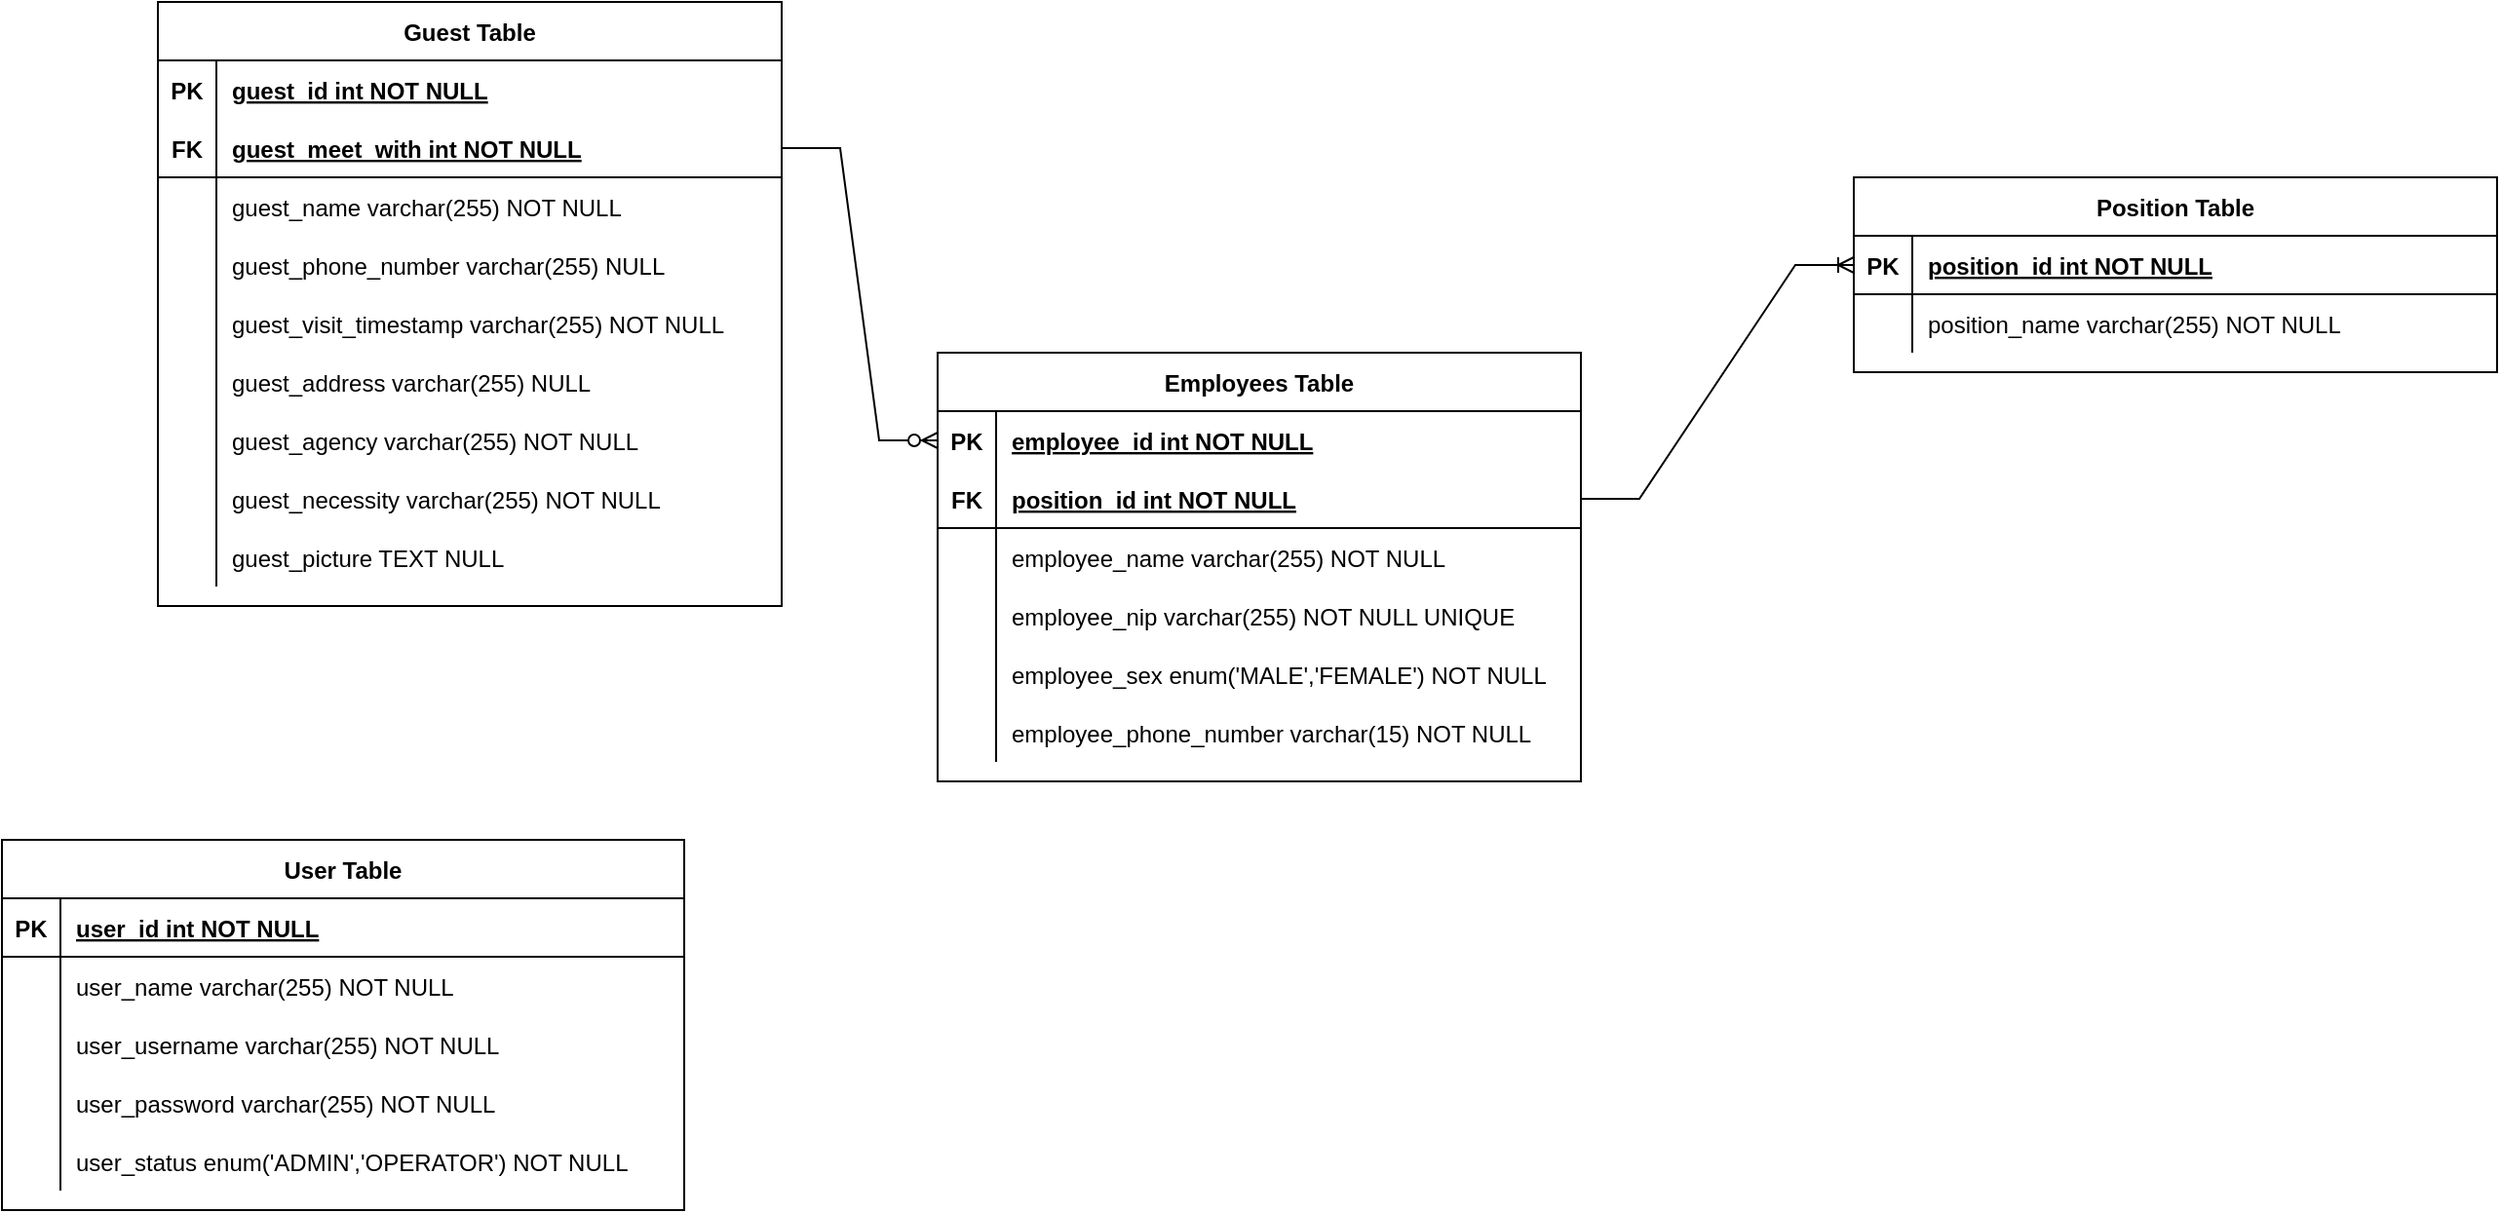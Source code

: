 <mxfile version="16.1.2" type="device"><diagram id="R2lEEEUBdFMjLlhIrx00" name="Page-1"><mxGraphModel dx="1038" dy="1749" grid="1" gridSize="10" guides="1" tooltips="1" connect="1" arrows="1" fold="1" page="1" pageScale="1" pageWidth="850" pageHeight="1100" math="0" shadow="0" extFonts="Permanent Marker^https://fonts.googleapis.com/css?family=Permanent+Marker"><root><mxCell id="0"/><mxCell id="1" parent="0"/><mxCell id="C-vyLk0tnHw3VtMMgP7b-23" value="Guest Table" style="shape=table;startSize=30;container=1;collapsible=1;childLayout=tableLayout;fixedRows=1;rowLines=0;fontStyle=1;align=center;resizeLast=1;" parent="1" vertex="1"><mxGeometry x="160" y="-40" width="320" height="310" as="geometry"/></mxCell><mxCell id="C-vyLk0tnHw3VtMMgP7b-24" value="" style="shape=partialRectangle;collapsible=0;dropTarget=0;pointerEvents=0;fillColor=none;points=[[0,0.5],[1,0.5]];portConstraint=eastwest;top=0;left=0;right=0;bottom=1;strokeColor=none;" parent="C-vyLk0tnHw3VtMMgP7b-23" vertex="1"><mxGeometry y="30" width="320" height="30" as="geometry"/></mxCell><mxCell id="C-vyLk0tnHw3VtMMgP7b-25" value="PK" style="shape=partialRectangle;overflow=hidden;connectable=0;fillColor=none;top=0;left=0;bottom=0;right=0;fontStyle=1;" parent="C-vyLk0tnHw3VtMMgP7b-24" vertex="1"><mxGeometry width="30" height="30" as="geometry"><mxRectangle width="30" height="30" as="alternateBounds"/></mxGeometry></mxCell><mxCell id="C-vyLk0tnHw3VtMMgP7b-26" value="guest_id int NOT NULL " style="shape=partialRectangle;overflow=hidden;connectable=0;fillColor=none;top=0;left=0;bottom=0;right=0;align=left;spacingLeft=6;fontStyle=5;" parent="C-vyLk0tnHw3VtMMgP7b-24" vertex="1"><mxGeometry x="30" width="290" height="30" as="geometry"><mxRectangle width="290" height="30" as="alternateBounds"/></mxGeometry></mxCell><mxCell id="HK_UZgQSpYT1aTBtfreS-29" value="" style="shape=partialRectangle;collapsible=0;dropTarget=0;pointerEvents=0;fillColor=none;points=[[0,0.5],[1,0.5]];portConstraint=eastwest;top=0;left=0;right=0;bottom=1;" parent="C-vyLk0tnHw3VtMMgP7b-23" vertex="1"><mxGeometry y="60" width="320" height="30" as="geometry"/></mxCell><mxCell id="HK_UZgQSpYT1aTBtfreS-30" value="FK" style="shape=partialRectangle;overflow=hidden;connectable=0;fillColor=none;top=0;left=0;bottom=0;right=0;fontStyle=1;" parent="HK_UZgQSpYT1aTBtfreS-29" vertex="1"><mxGeometry width="30" height="30" as="geometry"><mxRectangle width="30" height="30" as="alternateBounds"/></mxGeometry></mxCell><mxCell id="HK_UZgQSpYT1aTBtfreS-31" value="guest_meet_with int NOT NULL " style="shape=partialRectangle;overflow=hidden;connectable=0;fillColor=none;top=0;left=0;bottom=0;right=0;align=left;spacingLeft=6;fontStyle=5;" parent="HK_UZgQSpYT1aTBtfreS-29" vertex="1"><mxGeometry x="30" width="290" height="30" as="geometry"><mxRectangle width="290" height="30" as="alternateBounds"/></mxGeometry></mxCell><mxCell id="C-vyLk0tnHw3VtMMgP7b-27" value="" style="shape=partialRectangle;collapsible=0;dropTarget=0;pointerEvents=0;fillColor=none;points=[[0,0.5],[1,0.5]];portConstraint=eastwest;top=0;left=0;right=0;bottom=0;" parent="C-vyLk0tnHw3VtMMgP7b-23" vertex="1"><mxGeometry y="90" width="320" height="30" as="geometry"/></mxCell><mxCell id="C-vyLk0tnHw3VtMMgP7b-28" value="" style="shape=partialRectangle;overflow=hidden;connectable=0;fillColor=none;top=0;left=0;bottom=0;right=0;" parent="C-vyLk0tnHw3VtMMgP7b-27" vertex="1"><mxGeometry width="30" height="30" as="geometry"><mxRectangle width="30" height="30" as="alternateBounds"/></mxGeometry></mxCell><mxCell id="C-vyLk0tnHw3VtMMgP7b-29" value="guest_name varchar(255) NOT NULL" style="shape=partialRectangle;overflow=hidden;connectable=0;fillColor=none;top=0;left=0;bottom=0;right=0;align=left;spacingLeft=6;" parent="C-vyLk0tnHw3VtMMgP7b-27" vertex="1"><mxGeometry x="30" width="290" height="30" as="geometry"><mxRectangle width="290" height="30" as="alternateBounds"/></mxGeometry></mxCell><mxCell id="9Rk0JQRb_jS9_imWP2Y2-21" value="" style="shape=partialRectangle;collapsible=0;dropTarget=0;pointerEvents=0;fillColor=none;points=[[0,0.5],[1,0.5]];portConstraint=eastwest;top=0;left=0;right=0;bottom=0;" parent="C-vyLk0tnHw3VtMMgP7b-23" vertex="1"><mxGeometry y="120" width="320" height="30" as="geometry"/></mxCell><mxCell id="9Rk0JQRb_jS9_imWP2Y2-22" value="" style="shape=partialRectangle;overflow=hidden;connectable=0;fillColor=none;top=0;left=0;bottom=0;right=0;" parent="9Rk0JQRb_jS9_imWP2Y2-21" vertex="1"><mxGeometry width="30" height="30" as="geometry"><mxRectangle width="30" height="30" as="alternateBounds"/></mxGeometry></mxCell><mxCell id="9Rk0JQRb_jS9_imWP2Y2-23" value="guest_phone_number varchar(255) NULL" style="shape=partialRectangle;overflow=hidden;connectable=0;fillColor=none;top=0;left=0;bottom=0;right=0;align=left;spacingLeft=6;" parent="9Rk0JQRb_jS9_imWP2Y2-21" vertex="1"><mxGeometry x="30" width="290" height="30" as="geometry"><mxRectangle width="290" height="30" as="alternateBounds"/></mxGeometry></mxCell><mxCell id="9Rk0JQRb_jS9_imWP2Y2-24" value="" style="shape=partialRectangle;collapsible=0;dropTarget=0;pointerEvents=0;fillColor=none;points=[[0,0.5],[1,0.5]];portConstraint=eastwest;top=0;left=0;right=0;bottom=0;" parent="C-vyLk0tnHw3VtMMgP7b-23" vertex="1"><mxGeometry y="150" width="320" height="30" as="geometry"/></mxCell><mxCell id="9Rk0JQRb_jS9_imWP2Y2-25" value="" style="shape=partialRectangle;overflow=hidden;connectable=0;fillColor=none;top=0;left=0;bottom=0;right=0;" parent="9Rk0JQRb_jS9_imWP2Y2-24" vertex="1"><mxGeometry width="30" height="30" as="geometry"><mxRectangle width="30" height="30" as="alternateBounds"/></mxGeometry></mxCell><mxCell id="9Rk0JQRb_jS9_imWP2Y2-26" value="guest_visit_timestamp varchar(255) NOT NULL" style="shape=partialRectangle;overflow=hidden;connectable=0;fillColor=none;top=0;left=0;bottom=0;right=0;align=left;spacingLeft=6;" parent="9Rk0JQRb_jS9_imWP2Y2-24" vertex="1"><mxGeometry x="30" width="290" height="30" as="geometry"><mxRectangle width="290" height="30" as="alternateBounds"/></mxGeometry></mxCell><mxCell id="9Rk0JQRb_jS9_imWP2Y2-33" value="" style="shape=partialRectangle;collapsible=0;dropTarget=0;pointerEvents=0;fillColor=none;points=[[0,0.5],[1,0.5]];portConstraint=eastwest;top=0;left=0;right=0;bottom=0;" parent="C-vyLk0tnHw3VtMMgP7b-23" vertex="1"><mxGeometry y="180" width="320" height="30" as="geometry"/></mxCell><mxCell id="9Rk0JQRb_jS9_imWP2Y2-34" value="" style="shape=partialRectangle;overflow=hidden;connectable=0;fillColor=none;top=0;left=0;bottom=0;right=0;" parent="9Rk0JQRb_jS9_imWP2Y2-33" vertex="1"><mxGeometry width="30" height="30" as="geometry"><mxRectangle width="30" height="30" as="alternateBounds"/></mxGeometry></mxCell><mxCell id="9Rk0JQRb_jS9_imWP2Y2-35" value="guest_address varchar(255) NULL" style="shape=partialRectangle;overflow=hidden;connectable=0;fillColor=none;top=0;left=0;bottom=0;right=0;align=left;spacingLeft=6;" parent="9Rk0JQRb_jS9_imWP2Y2-33" vertex="1"><mxGeometry x="30" width="290" height="30" as="geometry"><mxRectangle width="290" height="30" as="alternateBounds"/></mxGeometry></mxCell><mxCell id="9Rk0JQRb_jS9_imWP2Y2-36" value="" style="shape=partialRectangle;collapsible=0;dropTarget=0;pointerEvents=0;fillColor=none;points=[[0,0.5],[1,0.5]];portConstraint=eastwest;top=0;left=0;right=0;bottom=0;" parent="C-vyLk0tnHw3VtMMgP7b-23" vertex="1"><mxGeometry y="210" width="320" height="30" as="geometry"/></mxCell><mxCell id="9Rk0JQRb_jS9_imWP2Y2-37" value="" style="shape=partialRectangle;overflow=hidden;connectable=0;fillColor=none;top=0;left=0;bottom=0;right=0;" parent="9Rk0JQRb_jS9_imWP2Y2-36" vertex="1"><mxGeometry width="30" height="30" as="geometry"><mxRectangle width="30" height="30" as="alternateBounds"/></mxGeometry></mxCell><mxCell id="9Rk0JQRb_jS9_imWP2Y2-38" value="guest_agency varchar(255) NOT NULL" style="shape=partialRectangle;overflow=hidden;connectable=0;fillColor=none;top=0;left=0;bottom=0;right=0;align=left;spacingLeft=6;" parent="9Rk0JQRb_jS9_imWP2Y2-36" vertex="1"><mxGeometry x="30" width="290" height="30" as="geometry"><mxRectangle width="290" height="30" as="alternateBounds"/></mxGeometry></mxCell><mxCell id="9Rk0JQRb_jS9_imWP2Y2-39" value="" style="shape=partialRectangle;collapsible=0;dropTarget=0;pointerEvents=0;fillColor=none;points=[[0,0.5],[1,0.5]];portConstraint=eastwest;top=0;left=0;right=0;bottom=0;" parent="C-vyLk0tnHw3VtMMgP7b-23" vertex="1"><mxGeometry y="240" width="320" height="30" as="geometry"/></mxCell><mxCell id="9Rk0JQRb_jS9_imWP2Y2-40" value="" style="shape=partialRectangle;overflow=hidden;connectable=0;fillColor=none;top=0;left=0;bottom=0;right=0;" parent="9Rk0JQRb_jS9_imWP2Y2-39" vertex="1"><mxGeometry width="30" height="30" as="geometry"><mxRectangle width="30" height="30" as="alternateBounds"/></mxGeometry></mxCell><mxCell id="9Rk0JQRb_jS9_imWP2Y2-41" value="guest_necessity varchar(255) NOT NULL" style="shape=partialRectangle;overflow=hidden;connectable=0;fillColor=none;top=0;left=0;bottom=0;right=0;align=left;spacingLeft=6;" parent="9Rk0JQRb_jS9_imWP2Y2-39" vertex="1"><mxGeometry x="30" width="290" height="30" as="geometry"><mxRectangle width="290" height="30" as="alternateBounds"/></mxGeometry></mxCell><mxCell id="DB9TPiTvy4Sb0AAfskwA-1" value="" style="shape=partialRectangle;collapsible=0;dropTarget=0;pointerEvents=0;fillColor=none;points=[[0,0.5],[1,0.5]];portConstraint=eastwest;top=0;left=0;right=0;bottom=0;" parent="C-vyLk0tnHw3VtMMgP7b-23" vertex="1"><mxGeometry y="270" width="320" height="30" as="geometry"/></mxCell><mxCell id="DB9TPiTvy4Sb0AAfskwA-2" value="" style="shape=partialRectangle;overflow=hidden;connectable=0;fillColor=none;top=0;left=0;bottom=0;right=0;" parent="DB9TPiTvy4Sb0AAfskwA-1" vertex="1"><mxGeometry width="30" height="30" as="geometry"><mxRectangle width="30" height="30" as="alternateBounds"/></mxGeometry></mxCell><mxCell id="DB9TPiTvy4Sb0AAfskwA-3" value="guest_picture TEXT NULL" style="shape=partialRectangle;overflow=hidden;connectable=0;fillColor=none;top=0;left=0;bottom=0;right=0;align=left;spacingLeft=6;" parent="DB9TPiTvy4Sb0AAfskwA-1" vertex="1"><mxGeometry x="30" width="290" height="30" as="geometry"><mxRectangle width="290" height="30" as="alternateBounds"/></mxGeometry></mxCell><mxCell id="9Rk0JQRb_jS9_imWP2Y2-1" value="Employees Table" style="shape=table;startSize=30;container=1;collapsible=1;childLayout=tableLayout;fixedRows=1;rowLines=0;fontStyle=1;align=center;resizeLast=1;" parent="1" vertex="1"><mxGeometry x="560" y="140" width="330" height="220" as="geometry"/></mxCell><mxCell id="9Rk0JQRb_jS9_imWP2Y2-2" value="" style="shape=partialRectangle;collapsible=0;dropTarget=0;pointerEvents=0;fillColor=none;points=[[0,0.5],[1,0.5]];portConstraint=eastwest;top=0;left=0;right=0;bottom=1;strokeColor=none;" parent="9Rk0JQRb_jS9_imWP2Y2-1" vertex="1"><mxGeometry y="30" width="330" height="30" as="geometry"/></mxCell><mxCell id="9Rk0JQRb_jS9_imWP2Y2-3" value="PK" style="shape=partialRectangle;overflow=hidden;connectable=0;fillColor=none;top=0;left=0;bottom=0;right=0;fontStyle=1;" parent="9Rk0JQRb_jS9_imWP2Y2-2" vertex="1"><mxGeometry width="30" height="30" as="geometry"><mxRectangle width="30" height="30" as="alternateBounds"/></mxGeometry></mxCell><mxCell id="9Rk0JQRb_jS9_imWP2Y2-4" value="employee_id int NOT NULL " style="shape=partialRectangle;overflow=hidden;connectable=0;fillColor=none;top=0;left=0;bottom=0;right=0;align=left;spacingLeft=6;fontStyle=5;" parent="9Rk0JQRb_jS9_imWP2Y2-2" vertex="1"><mxGeometry x="30" width="300" height="30" as="geometry"><mxRectangle width="300" height="30" as="alternateBounds"/></mxGeometry></mxCell><mxCell id="HK_UZgQSpYT1aTBtfreS-32" value="" style="shape=partialRectangle;collapsible=0;dropTarget=0;pointerEvents=0;fillColor=none;points=[[0,0.5],[1,0.5]];portConstraint=eastwest;top=0;left=0;right=0;bottom=1;" parent="9Rk0JQRb_jS9_imWP2Y2-1" vertex="1"><mxGeometry y="60" width="330" height="30" as="geometry"/></mxCell><mxCell id="HK_UZgQSpYT1aTBtfreS-33" value="FK" style="shape=partialRectangle;overflow=hidden;connectable=0;fillColor=none;top=0;left=0;bottom=0;right=0;fontStyle=1;" parent="HK_UZgQSpYT1aTBtfreS-32" vertex="1"><mxGeometry width="30" height="30" as="geometry"><mxRectangle width="30" height="30" as="alternateBounds"/></mxGeometry></mxCell><mxCell id="HK_UZgQSpYT1aTBtfreS-34" value="position_id int NOT NULL " style="shape=partialRectangle;overflow=hidden;connectable=0;fillColor=none;top=0;left=0;bottom=0;right=0;align=left;spacingLeft=6;fontStyle=5;" parent="HK_UZgQSpYT1aTBtfreS-32" vertex="1"><mxGeometry x="30" width="300" height="30" as="geometry"><mxRectangle width="300" height="30" as="alternateBounds"/></mxGeometry></mxCell><mxCell id="9Rk0JQRb_jS9_imWP2Y2-5" value="" style="shape=partialRectangle;collapsible=0;dropTarget=0;pointerEvents=0;fillColor=none;points=[[0,0.5],[1,0.5]];portConstraint=eastwest;top=0;left=0;right=0;bottom=0;" parent="9Rk0JQRb_jS9_imWP2Y2-1" vertex="1"><mxGeometry y="90" width="330" height="30" as="geometry"/></mxCell><mxCell id="9Rk0JQRb_jS9_imWP2Y2-6" value="" style="shape=partialRectangle;overflow=hidden;connectable=0;fillColor=none;top=0;left=0;bottom=0;right=0;" parent="9Rk0JQRb_jS9_imWP2Y2-5" vertex="1"><mxGeometry width="30" height="30" as="geometry"><mxRectangle width="30" height="30" as="alternateBounds"/></mxGeometry></mxCell><mxCell id="9Rk0JQRb_jS9_imWP2Y2-7" value="employee_name varchar(255) NOT NULL" style="shape=partialRectangle;overflow=hidden;connectable=0;fillColor=none;top=0;left=0;bottom=0;right=0;align=left;spacingLeft=6;" parent="9Rk0JQRb_jS9_imWP2Y2-5" vertex="1"><mxGeometry x="30" width="300" height="30" as="geometry"><mxRectangle width="300" height="30" as="alternateBounds"/></mxGeometry></mxCell><mxCell id="HK_UZgQSpYT1aTBtfreS-35" value="" style="shape=partialRectangle;collapsible=0;dropTarget=0;pointerEvents=0;fillColor=none;points=[[0,0.5],[1,0.5]];portConstraint=eastwest;top=0;left=0;right=0;bottom=0;" parent="9Rk0JQRb_jS9_imWP2Y2-1" vertex="1"><mxGeometry y="120" width="330" height="30" as="geometry"/></mxCell><mxCell id="HK_UZgQSpYT1aTBtfreS-36" value="" style="shape=partialRectangle;overflow=hidden;connectable=0;fillColor=none;top=0;left=0;bottom=0;right=0;" parent="HK_UZgQSpYT1aTBtfreS-35" vertex="1"><mxGeometry width="30" height="30" as="geometry"><mxRectangle width="30" height="30" as="alternateBounds"/></mxGeometry></mxCell><mxCell id="HK_UZgQSpYT1aTBtfreS-37" value="employee_nip varchar(255) NOT NULL UNIQUE" style="shape=partialRectangle;overflow=hidden;connectable=0;fillColor=none;top=0;left=0;bottom=0;right=0;align=left;spacingLeft=6;" parent="HK_UZgQSpYT1aTBtfreS-35" vertex="1"><mxGeometry x="30" width="300" height="30" as="geometry"><mxRectangle width="300" height="30" as="alternateBounds"/></mxGeometry></mxCell><mxCell id="HK_UZgQSpYT1aTBtfreS-1" value="" style="shape=partialRectangle;collapsible=0;dropTarget=0;pointerEvents=0;fillColor=none;points=[[0,0.5],[1,0.5]];portConstraint=eastwest;top=0;left=0;right=0;bottom=0;" parent="9Rk0JQRb_jS9_imWP2Y2-1" vertex="1"><mxGeometry y="150" width="330" height="30" as="geometry"/></mxCell><mxCell id="HK_UZgQSpYT1aTBtfreS-2" value="" style="shape=partialRectangle;overflow=hidden;connectable=0;fillColor=none;top=0;left=0;bottom=0;right=0;" parent="HK_UZgQSpYT1aTBtfreS-1" vertex="1"><mxGeometry width="30" height="30" as="geometry"><mxRectangle width="30" height="30" as="alternateBounds"/></mxGeometry></mxCell><mxCell id="HK_UZgQSpYT1aTBtfreS-3" value="employee_sex enum('MALE','FEMALE') NOT NULL" style="shape=partialRectangle;overflow=hidden;connectable=0;fillColor=none;top=0;left=0;bottom=0;right=0;align=left;spacingLeft=6;" parent="HK_UZgQSpYT1aTBtfreS-1" vertex="1"><mxGeometry x="30" width="300" height="30" as="geometry"><mxRectangle width="300" height="30" as="alternateBounds"/></mxGeometry></mxCell><mxCell id="HK_UZgQSpYT1aTBtfreS-38" value="" style="shape=partialRectangle;collapsible=0;dropTarget=0;pointerEvents=0;fillColor=none;points=[[0,0.5],[1,0.5]];portConstraint=eastwest;top=0;left=0;right=0;bottom=0;" parent="9Rk0JQRb_jS9_imWP2Y2-1" vertex="1"><mxGeometry y="180" width="330" height="30" as="geometry"/></mxCell><mxCell id="HK_UZgQSpYT1aTBtfreS-39" value="" style="shape=partialRectangle;overflow=hidden;connectable=0;fillColor=none;top=0;left=0;bottom=0;right=0;" parent="HK_UZgQSpYT1aTBtfreS-38" vertex="1"><mxGeometry width="30" height="30" as="geometry"><mxRectangle width="30" height="30" as="alternateBounds"/></mxGeometry></mxCell><mxCell id="HK_UZgQSpYT1aTBtfreS-40" value="employee_phone_number varchar(15) NOT NULL" style="shape=partialRectangle;overflow=hidden;connectable=0;fillColor=none;top=0;left=0;bottom=0;right=0;align=left;spacingLeft=6;" parent="HK_UZgQSpYT1aTBtfreS-38" vertex="1"><mxGeometry x="30" width="300" height="30" as="geometry"><mxRectangle width="300" height="30" as="alternateBounds"/></mxGeometry></mxCell><mxCell id="9Rk0JQRb_jS9_imWP2Y2-11" value="User Table" style="shape=table;startSize=30;container=1;collapsible=1;childLayout=tableLayout;fixedRows=1;rowLines=0;fontStyle=1;align=center;resizeLast=1;" parent="1" vertex="1"><mxGeometry x="80" y="390" width="350" height="190" as="geometry"/></mxCell><mxCell id="9Rk0JQRb_jS9_imWP2Y2-12" value="" style="shape=partialRectangle;collapsible=0;dropTarget=0;pointerEvents=0;fillColor=none;points=[[0,0.5],[1,0.5]];portConstraint=eastwest;top=0;left=0;right=0;bottom=1;" parent="9Rk0JQRb_jS9_imWP2Y2-11" vertex="1"><mxGeometry y="30" width="350" height="30" as="geometry"/></mxCell><mxCell id="9Rk0JQRb_jS9_imWP2Y2-13" value="PK" style="shape=partialRectangle;overflow=hidden;connectable=0;fillColor=none;top=0;left=0;bottom=0;right=0;fontStyle=1;" parent="9Rk0JQRb_jS9_imWP2Y2-12" vertex="1"><mxGeometry width="30" height="30" as="geometry"><mxRectangle width="30" height="30" as="alternateBounds"/></mxGeometry></mxCell><mxCell id="9Rk0JQRb_jS9_imWP2Y2-14" value="user_id int NOT NULL " style="shape=partialRectangle;overflow=hidden;connectable=0;fillColor=none;top=0;left=0;bottom=0;right=0;align=left;spacingLeft=6;fontStyle=5;" parent="9Rk0JQRb_jS9_imWP2Y2-12" vertex="1"><mxGeometry x="30" width="320" height="30" as="geometry"><mxRectangle width="320" height="30" as="alternateBounds"/></mxGeometry></mxCell><mxCell id="9Rk0JQRb_jS9_imWP2Y2-15" value="" style="shape=partialRectangle;collapsible=0;dropTarget=0;pointerEvents=0;fillColor=none;points=[[0,0.5],[1,0.5]];portConstraint=eastwest;top=0;left=0;right=0;bottom=0;" parent="9Rk0JQRb_jS9_imWP2Y2-11" vertex="1"><mxGeometry y="60" width="350" height="30" as="geometry"/></mxCell><mxCell id="9Rk0JQRb_jS9_imWP2Y2-16" value="" style="shape=partialRectangle;overflow=hidden;connectable=0;fillColor=none;top=0;left=0;bottom=0;right=0;" parent="9Rk0JQRb_jS9_imWP2Y2-15" vertex="1"><mxGeometry width="30" height="30" as="geometry"><mxRectangle width="30" height="30" as="alternateBounds"/></mxGeometry></mxCell><mxCell id="9Rk0JQRb_jS9_imWP2Y2-17" value="user_name varchar(255) NOT NULL" style="shape=partialRectangle;overflow=hidden;connectable=0;fillColor=none;top=0;left=0;bottom=0;right=0;align=left;spacingLeft=6;" parent="9Rk0JQRb_jS9_imWP2Y2-15" vertex="1"><mxGeometry x="30" width="320" height="30" as="geometry"><mxRectangle width="320" height="30" as="alternateBounds"/></mxGeometry></mxCell><mxCell id="HK_UZgQSpYT1aTBtfreS-7" value="" style="shape=partialRectangle;collapsible=0;dropTarget=0;pointerEvents=0;fillColor=none;points=[[0,0.5],[1,0.5]];portConstraint=eastwest;top=0;left=0;right=0;bottom=0;" parent="9Rk0JQRb_jS9_imWP2Y2-11" vertex="1"><mxGeometry y="90" width="350" height="30" as="geometry"/></mxCell><mxCell id="HK_UZgQSpYT1aTBtfreS-8" value="" style="shape=partialRectangle;overflow=hidden;connectable=0;fillColor=none;top=0;left=0;bottom=0;right=0;" parent="HK_UZgQSpYT1aTBtfreS-7" vertex="1"><mxGeometry width="30" height="30" as="geometry"><mxRectangle width="30" height="30" as="alternateBounds"/></mxGeometry></mxCell><mxCell id="HK_UZgQSpYT1aTBtfreS-9" value="user_username varchar(255) NOT NULL" style="shape=partialRectangle;overflow=hidden;connectable=0;fillColor=none;top=0;left=0;bottom=0;right=0;align=left;spacingLeft=6;" parent="HK_UZgQSpYT1aTBtfreS-7" vertex="1"><mxGeometry x="30" width="320" height="30" as="geometry"><mxRectangle width="320" height="30" as="alternateBounds"/></mxGeometry></mxCell><mxCell id="9Rk0JQRb_jS9_imWP2Y2-18" value="" style="shape=partialRectangle;collapsible=0;dropTarget=0;pointerEvents=0;fillColor=none;points=[[0,0.5],[1,0.5]];portConstraint=eastwest;top=0;left=0;right=0;bottom=0;" parent="9Rk0JQRb_jS9_imWP2Y2-11" vertex="1"><mxGeometry y="120" width="350" height="30" as="geometry"/></mxCell><mxCell id="9Rk0JQRb_jS9_imWP2Y2-19" value="" style="shape=partialRectangle;overflow=hidden;connectable=0;fillColor=none;top=0;left=0;bottom=0;right=0;" parent="9Rk0JQRb_jS9_imWP2Y2-18" vertex="1"><mxGeometry width="30" height="30" as="geometry"><mxRectangle width="30" height="30" as="alternateBounds"/></mxGeometry></mxCell><mxCell id="9Rk0JQRb_jS9_imWP2Y2-20" value="user_password varchar(255) NOT NULL" style="shape=partialRectangle;overflow=hidden;connectable=0;fillColor=none;top=0;left=0;bottom=0;right=0;align=left;spacingLeft=6;" parent="9Rk0JQRb_jS9_imWP2Y2-18" vertex="1"><mxGeometry x="30" width="320" height="30" as="geometry"><mxRectangle width="320" height="30" as="alternateBounds"/></mxGeometry></mxCell><mxCell id="HK_UZgQSpYT1aTBtfreS-4" value="" style="shape=partialRectangle;collapsible=0;dropTarget=0;pointerEvents=0;fillColor=none;points=[[0,0.5],[1,0.5]];portConstraint=eastwest;top=0;left=0;right=0;bottom=0;" parent="9Rk0JQRb_jS9_imWP2Y2-11" vertex="1"><mxGeometry y="150" width="350" height="30" as="geometry"/></mxCell><mxCell id="HK_UZgQSpYT1aTBtfreS-5" value="" style="shape=partialRectangle;overflow=hidden;connectable=0;fillColor=none;top=0;left=0;bottom=0;right=0;" parent="HK_UZgQSpYT1aTBtfreS-4" vertex="1"><mxGeometry width="30" height="30" as="geometry"><mxRectangle width="30" height="30" as="alternateBounds"/></mxGeometry></mxCell><mxCell id="HK_UZgQSpYT1aTBtfreS-6" value="user_status enum('ADMIN','OPERATOR') NOT NULL" style="shape=partialRectangle;overflow=hidden;connectable=0;fillColor=none;top=0;left=0;bottom=0;right=0;align=left;spacingLeft=6;" parent="HK_UZgQSpYT1aTBtfreS-4" vertex="1"><mxGeometry x="30" width="320" height="30" as="geometry"><mxRectangle width="320" height="30" as="alternateBounds"/></mxGeometry></mxCell><mxCell id="HK_UZgQSpYT1aTBtfreS-10" value="Position Table" style="shape=table;startSize=30;container=1;collapsible=1;childLayout=tableLayout;fixedRows=1;rowLines=0;fontStyle=1;align=center;resizeLast=1;" parent="1" vertex="1"><mxGeometry x="1030" y="50" width="330" height="100" as="geometry"/></mxCell><mxCell id="HK_UZgQSpYT1aTBtfreS-11" value="" style="shape=partialRectangle;collapsible=0;dropTarget=0;pointerEvents=0;fillColor=none;points=[[0,0.5],[1,0.5]];portConstraint=eastwest;top=0;left=0;right=0;bottom=1;strokeColor=default;" parent="HK_UZgQSpYT1aTBtfreS-10" vertex="1"><mxGeometry y="30" width="330" height="30" as="geometry"/></mxCell><mxCell id="HK_UZgQSpYT1aTBtfreS-12" value="PK" style="shape=partialRectangle;overflow=hidden;connectable=0;fillColor=none;top=0;left=0;bottom=0;right=0;fontStyle=1;" parent="HK_UZgQSpYT1aTBtfreS-11" vertex="1"><mxGeometry width="30" height="30" as="geometry"><mxRectangle width="30" height="30" as="alternateBounds"/></mxGeometry></mxCell><mxCell id="HK_UZgQSpYT1aTBtfreS-13" value="position_id int NOT NULL " style="shape=partialRectangle;overflow=hidden;connectable=0;fillColor=none;top=0;left=0;bottom=0;right=0;align=left;spacingLeft=6;fontStyle=5;strokeColor=default;" parent="HK_UZgQSpYT1aTBtfreS-11" vertex="1"><mxGeometry x="30" width="300" height="30" as="geometry"><mxRectangle width="300" height="30" as="alternateBounds"/></mxGeometry></mxCell><mxCell id="HK_UZgQSpYT1aTBtfreS-14" value="" style="shape=partialRectangle;collapsible=0;dropTarget=0;pointerEvents=0;fillColor=none;points=[[0,0.5],[1,0.5]];portConstraint=eastwest;top=0;left=0;right=0;bottom=0;" parent="HK_UZgQSpYT1aTBtfreS-10" vertex="1"><mxGeometry y="60" width="330" height="30" as="geometry"/></mxCell><mxCell id="HK_UZgQSpYT1aTBtfreS-15" value="" style="shape=partialRectangle;overflow=hidden;connectable=0;fillColor=none;top=0;left=0;bottom=0;right=0;" parent="HK_UZgQSpYT1aTBtfreS-14" vertex="1"><mxGeometry width="30" height="30" as="geometry"><mxRectangle width="30" height="30" as="alternateBounds"/></mxGeometry></mxCell><mxCell id="HK_UZgQSpYT1aTBtfreS-16" value="position_name varchar(255) NOT NULL" style="shape=partialRectangle;overflow=hidden;connectable=0;fillColor=none;top=0;left=0;bottom=0;right=0;align=left;spacingLeft=6;" parent="HK_UZgQSpYT1aTBtfreS-14" vertex="1"><mxGeometry x="30" width="300" height="30" as="geometry"><mxRectangle width="300" height="30" as="alternateBounds"/></mxGeometry></mxCell><mxCell id="LzK2gEafP3gNbqqcw9cc-1" value="" style="edgeStyle=entityRelationEdgeStyle;fontSize=12;html=1;endArrow=ERoneToMany;rounded=0;exitX=1;exitY=0.5;exitDx=0;exitDy=0;entryX=0;entryY=0.5;entryDx=0;entryDy=0;" parent="1" source="HK_UZgQSpYT1aTBtfreS-32" target="HK_UZgQSpYT1aTBtfreS-11" edge="1"><mxGeometry width="100" height="100" relative="1" as="geometry"><mxPoint x="510" y="300" as="sourcePoint"/><mxPoint x="610" y="200" as="targetPoint"/></mxGeometry></mxCell><mxCell id="LzK2gEafP3gNbqqcw9cc-3" value="" style="edgeStyle=entityRelationEdgeStyle;fontSize=12;html=1;endArrow=ERzeroToMany;endFill=1;rounded=0;entryX=0;entryY=0.5;entryDx=0;entryDy=0;exitX=1;exitY=0.5;exitDx=0;exitDy=0;" parent="1" source="HK_UZgQSpYT1aTBtfreS-29" target="9Rk0JQRb_jS9_imWP2Y2-2" edge="1"><mxGeometry width="100" height="100" relative="1" as="geometry"><mxPoint x="650" y="300" as="sourcePoint"/><mxPoint x="530" y="230" as="targetPoint"/></mxGeometry></mxCell></root></mxGraphModel></diagram></mxfile>